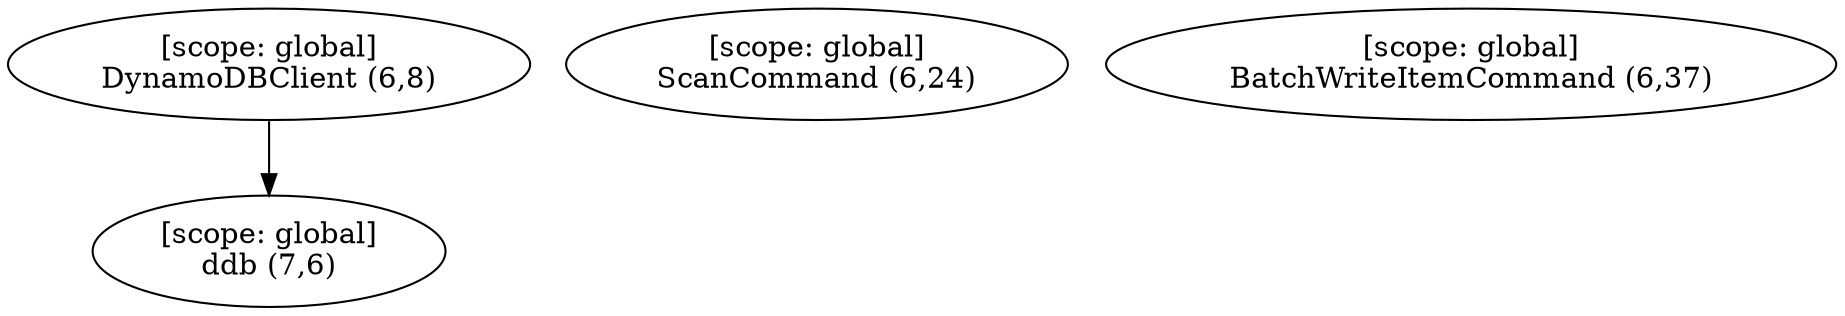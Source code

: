 digraph G {
  graph [ rankdir =TB ];
subgraph global {
  graph [ label = "Scope [global]" ];
  "[scope: global]
DynamoDBClient (6,8)";
  "[scope: global]
ScanCommand (6,24)";
  "[scope: global]
BatchWriteItemCommand (6,37)";
  "[scope: global]
ddb (7,6)";
}

  "[scope: global]
DynamoDBClient (6,8)" -> "[scope: global]
ddb (7,6)";
}
